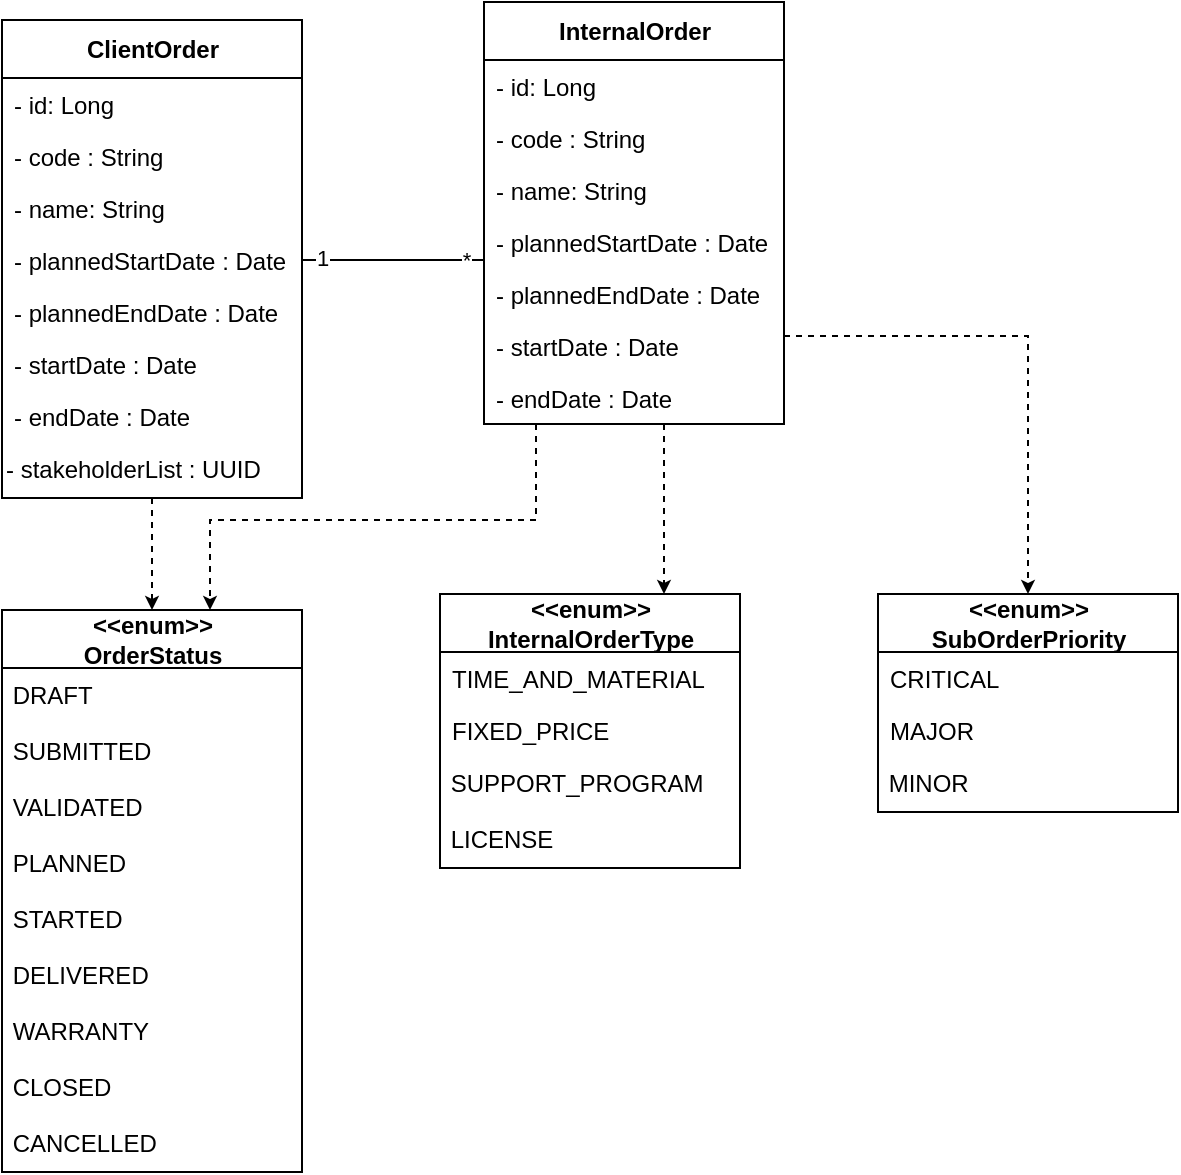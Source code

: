 <mxfile version="17.2.4" type="github">
  <diagram id="EuR3VpArMFBvW40rfFiC" name="Page-1">
    <mxGraphModel dx="1488" dy="878" grid="0" gridSize="10" guides="1" tooltips="1" connect="1" arrows="1" fold="1" page="1" pageScale="1" pageWidth="827" pageHeight="1169" math="0" shadow="0">
      <root>
        <mxCell id="0" />
        <mxCell id="1" parent="0" />
        <mxCell id="rL0a_qPyrD0AK3357CQ7-1" value="&lt;b&gt;InternalOrder&lt;/b&gt;" style="swimlane;fontStyle=0;align=center;verticalAlign=middle;childLayout=stackLayout;horizontal=1;startSize=29;horizontalStack=0;resizeParent=1;resizeParentMax=0;resizeLast=0;collapsible=0;marginBottom=0;html=1;fontSize=12;labelPosition=center;verticalLabelPosition=middle;container=0;strokeColor=default;swimlaneLine=1;rounded=0;shadow=0;glass=0;sketch=0;perimeterSpacing=0;" parent="1" vertex="1">
          <mxGeometry x="394" y="203" width="150" height="211" as="geometry" />
        </mxCell>
        <mxCell id="rL0a_qPyrD0AK3357CQ7-2" value="- id: Long" style="text;strokeColor=none;fillColor=none;align=left;verticalAlign=top;spacingLeft=4;spacingRight=4;overflow=hidden;rotatable=0;points=[[0,0.5],[1,0.5]];portConstraint=eastwest;container=0;fontStyle=0" parent="rL0a_qPyrD0AK3357CQ7-1" vertex="1">
          <mxGeometry y="29" width="150" height="26" as="geometry" />
        </mxCell>
        <mxCell id="rL0a_qPyrD0AK3357CQ7-3" value="- code : String" style="text;strokeColor=none;fillColor=none;align=left;verticalAlign=top;spacingLeft=4;spacingRight=4;overflow=hidden;rotatable=0;points=[[0,0.5],[1,0.5]];portConstraint=eastwest;container=0;fontStyle=0" parent="rL0a_qPyrD0AK3357CQ7-1" vertex="1">
          <mxGeometry y="55" width="150" height="26" as="geometry" />
        </mxCell>
        <mxCell id="rL0a_qPyrD0AK3357CQ7-4" value="- name: String" style="text;strokeColor=none;fillColor=none;align=left;verticalAlign=top;spacingLeft=4;spacingRight=4;overflow=hidden;rotatable=0;points=[[0,0.5],[1,0.5]];portConstraint=eastwest;container=0;fontStyle=0" parent="rL0a_qPyrD0AK3357CQ7-1" vertex="1">
          <mxGeometry y="81" width="150" height="26" as="geometry" />
        </mxCell>
        <mxCell id="rL0a_qPyrD0AK3357CQ7-5" value="- plannedStartDate : Date" style="text;strokeColor=none;fillColor=none;align=left;verticalAlign=top;spacingLeft=4;spacingRight=4;overflow=hidden;rotatable=0;points=[[0,0.5],[1,0.5]];portConstraint=eastwest;container=0;fontStyle=0" parent="rL0a_qPyrD0AK3357CQ7-1" vertex="1">
          <mxGeometry y="107" width="150" height="26" as="geometry" />
        </mxCell>
        <mxCell id="rL0a_qPyrD0AK3357CQ7-6" value="- plannedEndDate : Date" style="text;strokeColor=none;fillColor=none;align=left;verticalAlign=top;spacingLeft=4;spacingRight=4;overflow=hidden;rotatable=0;points=[[0,0.5],[1,0.5]];portConstraint=eastwest;container=0;fontStyle=0" parent="rL0a_qPyrD0AK3357CQ7-1" vertex="1">
          <mxGeometry y="133" width="150" height="26" as="geometry" />
        </mxCell>
        <mxCell id="rL0a_qPyrD0AK3357CQ7-7" value="- startDate : Date" style="text;strokeColor=none;fillColor=none;align=left;verticalAlign=top;spacingLeft=4;spacingRight=4;overflow=hidden;rotatable=0;points=[[0,0.5],[1,0.5]];portConstraint=eastwest;container=0;fontStyle=0" parent="rL0a_qPyrD0AK3357CQ7-1" vertex="1">
          <mxGeometry y="159" width="150" height="26" as="geometry" />
        </mxCell>
        <mxCell id="rL0a_qPyrD0AK3357CQ7-8" value="- endDate : Date" style="text;strokeColor=none;fillColor=none;align=left;verticalAlign=top;spacingLeft=4;spacingRight=4;overflow=hidden;rotatable=0;points=[[0,0.5],[1,0.5]];portConstraint=eastwest;container=0;fontStyle=0" parent="rL0a_qPyrD0AK3357CQ7-1" vertex="1">
          <mxGeometry y="185" width="150" height="26" as="geometry" />
        </mxCell>
        <mxCell id="rL0a_qPyrD0AK3357CQ7-9" value="&lt;b&gt;&amp;lt;&amp;lt;enum&amp;gt;&amp;gt;&lt;br&gt;OrderStatus&lt;/b&gt;" style="swimlane;fontStyle=0;align=center;verticalAlign=middle;childLayout=stackLayout;horizontal=1;startSize=29;horizontalStack=0;resizeParent=1;resizeParentMax=0;resizeLast=0;collapsible=0;marginBottom=0;html=1;fontSize=12;labelPosition=center;verticalLabelPosition=middle;container=0;swimlaneLine=1;rounded=0;sketch=0;glass=0;" parent="1" vertex="1">
          <mxGeometry x="153" y="507" width="150" height="281" as="geometry" />
        </mxCell>
        <mxCell id="2ZZTmMsSaw752qg8GPPj-3" value="&lt;span&gt;&amp;nbsp;DRAFT&lt;/span&gt;" style="text;whiteSpace=wrap;html=1;fontStyle=0" vertex="1" parent="rL0a_qPyrD0AK3357CQ7-9">
          <mxGeometry y="29" width="150" height="28" as="geometry" />
        </mxCell>
        <mxCell id="2ZZTmMsSaw752qg8GPPj-1" value="&lt;span&gt;&amp;nbsp;SUBMITTED&lt;/span&gt;" style="text;whiteSpace=wrap;html=1;fontStyle=0" vertex="1" parent="rL0a_qPyrD0AK3357CQ7-9">
          <mxGeometry y="57" width="150" height="28" as="geometry" />
        </mxCell>
        <mxCell id="rL0a_qPyrD0AK3357CQ7-12" value="&amp;nbsp;VALIDATED" style="text;whiteSpace=wrap;html=1;fontStyle=0" parent="rL0a_qPyrD0AK3357CQ7-9" vertex="1">
          <mxGeometry y="85" width="150" height="28" as="geometry" />
        </mxCell>
        <mxCell id="rL0a_qPyrD0AK3357CQ7-13" value="&amp;nbsp;PLANNED" style="text;whiteSpace=wrap;html=1;fontStyle=0" parent="rL0a_qPyrD0AK3357CQ7-9" vertex="1">
          <mxGeometry y="113" width="150" height="28" as="geometry" />
        </mxCell>
        <mxCell id="rL0a_qPyrD0AK3357CQ7-14" value="&amp;nbsp;STARTED" style="text;whiteSpace=wrap;html=1;fontStyle=0" parent="rL0a_qPyrD0AK3357CQ7-9" vertex="1">
          <mxGeometry y="141" width="150" height="28" as="geometry" />
        </mxCell>
        <mxCell id="rL0a_qPyrD0AK3357CQ7-15" value="&amp;nbsp;DELIVERED" style="text;whiteSpace=wrap;html=1;fontStyle=0" parent="rL0a_qPyrD0AK3357CQ7-9" vertex="1">
          <mxGeometry y="169" width="150" height="28" as="geometry" />
        </mxCell>
        <mxCell id="rL0a_qPyrD0AK3357CQ7-16" value="&amp;nbsp;WARRANTY" style="text;whiteSpace=wrap;html=1;fontStyle=0" parent="rL0a_qPyrD0AK3357CQ7-9" vertex="1">
          <mxGeometry y="197" width="150" height="28" as="geometry" />
        </mxCell>
        <mxCell id="rL0a_qPyrD0AK3357CQ7-17" value="&amp;nbsp;CLOSED" style="text;whiteSpace=wrap;html=1;fontStyle=0" parent="rL0a_qPyrD0AK3357CQ7-9" vertex="1">
          <mxGeometry y="225" width="150" height="28" as="geometry" />
        </mxCell>
        <mxCell id="rL0a_qPyrD0AK3357CQ7-18" value="&amp;nbsp;CANCELLED" style="text;whiteSpace=wrap;html=1;fontStyle=0" parent="rL0a_qPyrD0AK3357CQ7-9" vertex="1">
          <mxGeometry y="253" width="150" height="28" as="geometry" />
        </mxCell>
        <mxCell id="rL0a_qPyrD0AK3357CQ7-19" value="&lt;b&gt;&amp;lt;&amp;lt;enum&amp;gt;&amp;gt;&lt;br&gt;InternalOrderType&lt;/b&gt;" style="swimlane;fontStyle=0;align=center;verticalAlign=middle;childLayout=stackLayout;horizontal=1;startSize=29;horizontalStack=0;resizeParent=1;resizeParentMax=0;resizeLast=0;collapsible=0;marginBottom=0;html=1;fontSize=12;labelPosition=center;verticalLabelPosition=middle;container=0;swimlaneLine=1;rounded=0;sketch=0;glass=0;" parent="1" vertex="1">
          <mxGeometry x="372" y="499" width="150" height="137" as="geometry" />
        </mxCell>
        <mxCell id="rL0a_qPyrD0AK3357CQ7-20" value="TIME_AND_MATERIAL" style="text;strokeColor=none;fillColor=none;align=left;verticalAlign=top;spacingLeft=4;spacingRight=4;overflow=hidden;rotatable=0;points=[[0,0.5],[1,0.5]];portConstraint=eastwest;container=0;fontStyle=0" parent="rL0a_qPyrD0AK3357CQ7-19" vertex="1">
          <mxGeometry y="29" width="150" height="26" as="geometry" />
        </mxCell>
        <mxCell id="rL0a_qPyrD0AK3357CQ7-21" value="FIXED_PRICE" style="text;strokeColor=none;fillColor=none;align=left;verticalAlign=top;spacingLeft=4;spacingRight=4;overflow=hidden;rotatable=0;points=[[0,0.5],[1,0.5]];portConstraint=eastwest;container=0;fontStyle=0" parent="rL0a_qPyrD0AK3357CQ7-19" vertex="1">
          <mxGeometry y="55" width="150" height="26" as="geometry" />
        </mxCell>
        <mxCell id="rL0a_qPyrD0AK3357CQ7-23" value="&amp;nbsp;SUPPORT_PROGRAM" style="text;whiteSpace=wrap;html=1;fontStyle=0" parent="rL0a_qPyrD0AK3357CQ7-19" vertex="1">
          <mxGeometry y="81" width="150" height="28" as="geometry" />
        </mxCell>
        <mxCell id="rL0a_qPyrD0AK3357CQ7-24" value="&amp;nbsp;LICENSE" style="text;whiteSpace=wrap;html=1;fontStyle=0" parent="rL0a_qPyrD0AK3357CQ7-19" vertex="1">
          <mxGeometry y="109" width="150" height="28" as="geometry" />
        </mxCell>
        <mxCell id="rL0a_qPyrD0AK3357CQ7-29" value="&lt;div&gt;&lt;b&gt;ClientOrder&lt;/b&gt;&lt;/div&gt;" style="swimlane;fontStyle=0;align=center;verticalAlign=middle;childLayout=stackLayout;horizontal=1;startSize=29;horizontalStack=0;resizeParent=1;resizeParentMax=0;resizeLast=0;collapsible=0;marginBottom=0;html=1;fontSize=12;labelPosition=center;verticalLabelPosition=middle;container=0;strokeColor=default;swimlaneLine=1;rounded=0;shadow=0;glass=0;sketch=0;perimeterSpacing=0;" parent="1" vertex="1">
          <mxGeometry x="153" y="212" width="150" height="239" as="geometry" />
        </mxCell>
        <mxCell id="rL0a_qPyrD0AK3357CQ7-30" value="- id: Long" style="text;strokeColor=none;fillColor=none;align=left;verticalAlign=top;spacingLeft=4;spacingRight=4;overflow=hidden;rotatable=0;points=[[0,0.5],[1,0.5]];portConstraint=eastwest;container=0;fontStyle=0" parent="rL0a_qPyrD0AK3357CQ7-29" vertex="1">
          <mxGeometry y="29" width="150" height="26" as="geometry" />
        </mxCell>
        <mxCell id="rL0a_qPyrD0AK3357CQ7-31" value="- code : String" style="text;strokeColor=none;fillColor=none;align=left;verticalAlign=top;spacingLeft=4;spacingRight=4;overflow=hidden;rotatable=0;points=[[0,0.5],[1,0.5]];portConstraint=eastwest;container=0;fontStyle=0" parent="rL0a_qPyrD0AK3357CQ7-29" vertex="1">
          <mxGeometry y="55" width="150" height="26" as="geometry" />
        </mxCell>
        <mxCell id="rL0a_qPyrD0AK3357CQ7-32" value="- name: String" style="text;strokeColor=none;fillColor=none;align=left;verticalAlign=top;spacingLeft=4;spacingRight=4;overflow=hidden;rotatable=0;points=[[0,0.5],[1,0.5]];portConstraint=eastwest;container=0;fontStyle=0" parent="rL0a_qPyrD0AK3357CQ7-29" vertex="1">
          <mxGeometry y="81" width="150" height="26" as="geometry" />
        </mxCell>
        <mxCell id="rL0a_qPyrD0AK3357CQ7-33" value="- plannedStartDate : Date" style="text;strokeColor=none;fillColor=none;align=left;verticalAlign=top;spacingLeft=4;spacingRight=4;overflow=hidden;rotatable=0;points=[[0,0.5],[1,0.5]];portConstraint=eastwest;container=0;fontStyle=0" parent="rL0a_qPyrD0AK3357CQ7-29" vertex="1">
          <mxGeometry y="107" width="150" height="26" as="geometry" />
        </mxCell>
        <mxCell id="rL0a_qPyrD0AK3357CQ7-34" value="- plannedEndDate : Date" style="text;strokeColor=none;fillColor=none;align=left;verticalAlign=top;spacingLeft=4;spacingRight=4;overflow=hidden;rotatable=0;points=[[0,0.5],[1,0.5]];portConstraint=eastwest;container=0;fontStyle=0" parent="rL0a_qPyrD0AK3357CQ7-29" vertex="1">
          <mxGeometry y="133" width="150" height="26" as="geometry" />
        </mxCell>
        <mxCell id="rL0a_qPyrD0AK3357CQ7-35" value="- startDate : Date" style="text;strokeColor=none;fillColor=none;align=left;verticalAlign=top;spacingLeft=4;spacingRight=4;overflow=hidden;rotatable=0;points=[[0,0.5],[1,0.5]];portConstraint=eastwest;container=0;fontStyle=0" parent="rL0a_qPyrD0AK3357CQ7-29" vertex="1">
          <mxGeometry y="159" width="150" height="26" as="geometry" />
        </mxCell>
        <mxCell id="rL0a_qPyrD0AK3357CQ7-36" value="- endDate : Date" style="text;strokeColor=none;fillColor=none;align=left;verticalAlign=top;spacingLeft=4;spacingRight=4;overflow=hidden;rotatable=0;points=[[0,0.5],[1,0.5]];portConstraint=eastwest;container=0;fontStyle=0" parent="rL0a_qPyrD0AK3357CQ7-29" vertex="1">
          <mxGeometry y="185" width="150" height="26" as="geometry" />
        </mxCell>
        <mxCell id="rL0a_qPyrD0AK3357CQ7-61" value="- stakeholderList : UUID" style="text;whiteSpace=wrap;html=1;" parent="rL0a_qPyrD0AK3357CQ7-29" vertex="1">
          <mxGeometry y="211" width="150" height="28" as="geometry" />
        </mxCell>
        <mxCell id="rL0a_qPyrD0AK3357CQ7-39" style="edgeStyle=orthogonalEdgeStyle;rounded=0;orthogonalLoop=1;jettySize=auto;html=1;dashed=1;endSize=4;startSize=4;fontStyle=0" parent="1" source="rL0a_qPyrD0AK3357CQ7-1" target="rL0a_qPyrD0AK3357CQ7-9" edge="1">
          <mxGeometry relative="1" as="geometry">
            <mxPoint x="337" y="496" as="targetPoint" />
            <Array as="points">
              <mxPoint x="420" y="462" />
              <mxPoint x="257" y="462" />
            </Array>
          </mxGeometry>
        </mxCell>
        <mxCell id="rL0a_qPyrD0AK3357CQ7-40" style="edgeStyle=orthogonalEdgeStyle;rounded=0;orthogonalLoop=1;jettySize=auto;html=1;dashed=1;startSize=4;endSize=4;fontStyle=0" parent="1" source="rL0a_qPyrD0AK3357CQ7-29" target="rL0a_qPyrD0AK3357CQ7-9" edge="1">
          <mxGeometry relative="1" as="geometry">
            <Array as="points">
              <mxPoint x="210" y="525" />
            </Array>
          </mxGeometry>
        </mxCell>
        <mxCell id="rL0a_qPyrD0AK3357CQ7-41" style="edgeStyle=orthogonalEdgeStyle;rounded=0;orthogonalLoop=1;jettySize=auto;html=1;dashed=1;endSize=4;startSize=4;fontStyle=0" parent="1" source="rL0a_qPyrD0AK3357CQ7-1" target="rL0a_qPyrD0AK3357CQ7-19" edge="1">
          <mxGeometry relative="1" as="geometry">
            <Array as="points">
              <mxPoint x="484" y="469" />
              <mxPoint x="484" y="469" />
            </Array>
          </mxGeometry>
        </mxCell>
        <mxCell id="rL0a_qPyrD0AK3357CQ7-42" style="edgeStyle=orthogonalEdgeStyle;rounded=0;orthogonalLoop=1;jettySize=auto;html=1;startSize=4;endSize=4;endArrow=none;endFill=0;fontStyle=0" parent="1" source="rL0a_qPyrD0AK3357CQ7-33" target="rL0a_qPyrD0AK3357CQ7-1" edge="1">
          <mxGeometry relative="1" as="geometry">
            <Array as="points">
              <mxPoint x="377" y="332" />
              <mxPoint x="377" y="332" />
            </Array>
          </mxGeometry>
        </mxCell>
        <mxCell id="rL0a_qPyrD0AK3357CQ7-43" value="*" style="edgeLabel;html=1;align=center;verticalAlign=middle;resizable=0;points=[];fontStyle=0" parent="rL0a_qPyrD0AK3357CQ7-42" vertex="1" connectable="0">
          <mxGeometry x="0.787" relative="1" as="geometry">
            <mxPoint as="offset" />
          </mxGeometry>
        </mxCell>
        <mxCell id="rL0a_qPyrD0AK3357CQ7-44" value="1" style="edgeLabel;html=1;align=center;verticalAlign=middle;resizable=0;points=[];fontStyle=0" parent="rL0a_qPyrD0AK3357CQ7-42" vertex="1" connectable="0">
          <mxGeometry x="-0.78" y="1" relative="1" as="geometry">
            <mxPoint as="offset" />
          </mxGeometry>
        </mxCell>
        <mxCell id="rL0a_qPyrD0AK3357CQ7-54" value="&lt;b&gt;&amp;lt;&amp;lt;enum&amp;gt;&amp;gt;&lt;br&gt;&lt;span style=&quot;text-align: left&quot;&gt;SubOrderPriority&lt;/span&gt;&lt;/b&gt;" style="swimlane;fontStyle=0;align=center;verticalAlign=middle;childLayout=stackLayout;horizontal=1;startSize=29;horizontalStack=0;resizeParent=1;resizeParentMax=0;resizeLast=0;collapsible=0;marginBottom=0;html=1;fontSize=12;labelPosition=center;verticalLabelPosition=middle;container=0;swimlaneLine=1;rounded=0;sketch=0;glass=0;" parent="1" vertex="1">
          <mxGeometry x="591" y="499" width="150" height="109" as="geometry" />
        </mxCell>
        <mxCell id="rL0a_qPyrD0AK3357CQ7-55" value="CRITICAL" style="text;strokeColor=none;fillColor=none;align=left;verticalAlign=top;spacingLeft=4;spacingRight=4;overflow=hidden;rotatable=0;points=[[0,0.5],[1,0.5]];portConstraint=eastwest;container=0;fontStyle=0" parent="rL0a_qPyrD0AK3357CQ7-54" vertex="1">
          <mxGeometry y="29" width="150" height="26" as="geometry" />
        </mxCell>
        <mxCell id="rL0a_qPyrD0AK3357CQ7-56" value="MAJOR" style="text;strokeColor=none;fillColor=none;align=left;verticalAlign=top;spacingLeft=4;spacingRight=4;overflow=hidden;rotatable=0;points=[[0,0.5],[1,0.5]];portConstraint=eastwest;container=0;fontStyle=0" parent="rL0a_qPyrD0AK3357CQ7-54" vertex="1">
          <mxGeometry y="55" width="150" height="26" as="geometry" />
        </mxCell>
        <mxCell id="rL0a_qPyrD0AK3357CQ7-57" value="&amp;nbsp;MINOR" style="text;whiteSpace=wrap;html=1;fontStyle=0" parent="rL0a_qPyrD0AK3357CQ7-54" vertex="1">
          <mxGeometry y="81" width="150" height="28" as="geometry" />
        </mxCell>
        <mxCell id="rL0a_qPyrD0AK3357CQ7-60" style="edgeStyle=orthogonalEdgeStyle;rounded=0;orthogonalLoop=1;jettySize=auto;html=1;endArrow=classic;endFill=1;startSize=4;endSize=4;dashed=1;" parent="1" source="rL0a_qPyrD0AK3357CQ7-1" target="rL0a_qPyrD0AK3357CQ7-54" edge="1">
          <mxGeometry relative="1" as="geometry">
            <Array as="points">
              <mxPoint x="666" y="370" />
            </Array>
          </mxGeometry>
        </mxCell>
      </root>
    </mxGraphModel>
  </diagram>
</mxfile>
